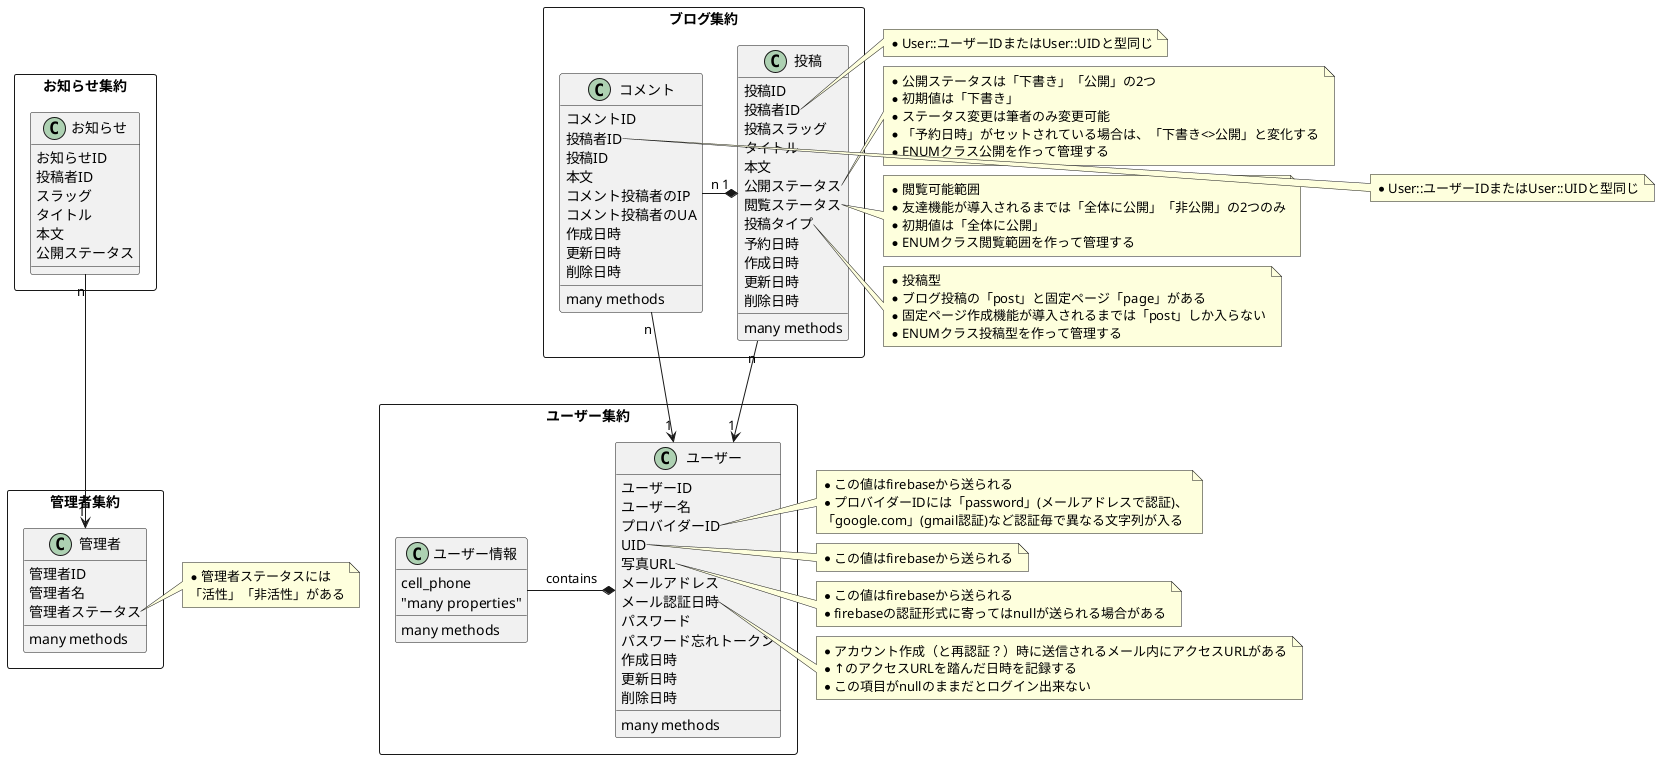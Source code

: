 @startuml
'https://plantuml.com/class-diagram

rectangle "ブログ集約" as BlogAggregation {
    class "投稿" as Post {
        {field} 投稿ID
        {field} 投稿者ID
        {field} 投稿スラッグ
        {field} タイトル
        {field} 本文
        {field} 公開ステータス
        {field} 閲覧ステータス
        {field} 投稿タイプ
        {field} 予約日時
        {field} 作成日時
        {field} 更新日時
        {field} 削除日時
        {method} many methods
    }
    class "コメント" as Comment {
        {field} コメントID
        {field} 投稿者ID
        {field} 投稿ID
        {field} 本文
        {field} コメント投稿者のIP
        {field} コメント投稿者のUA
        {field} 作成日時
        {field} 更新日時
        {field} 削除日時
        {method} many methods
    }
}

rectangle "お知らせ集約" as InformationAggregation {
    class "お知らせ" as Information {
        {field} お知らせID
        {field} 投稿者ID
        {field} スラッグ
        {field} タイトル
        {field} 本文
        {field} 公開ステータス
    }
}

rectangle "ユーザー集約" as UserAggregation {
    class "ユーザー" as User {
        {field} ユーザーID
        {field} ユーザー名
        {field} プロバイダーID
        {field} UID
        {field} 写真URL
        {field} メールアドレス
        {field} メール認証日時
        {field} パスワード
        {field} パスワード忘れトークン
        {field} 作成日時
        {field} 更新日時
        {field} 削除日時
        {method} many methods
    }
    class "ユーザー情報" as UserProfile {
        {field} cell_phone
        {field} "many properties"
        {method} many methods
    }
}

rectangle "管理者集約" as AdminAggregation {
    class "管理者" as Admin {
        {field} 管理者ID
        {field} 管理者名
        {field} 管理者ステータス
        {method} many methods
    }
}

note right of Admin::管理者ステータス
    * 管理者ステータスには
    「活性」「非活性」がある
end note

note right of User::プロバイダーID
    * この値はfirebaseから送られる
    * プロバイダーIDには「password」(メールアドレスで認証)、
    「google.com」(gmail認証)など認証毎で異なる文字列が入る
end note

note right of User::UID
    * この値はfirebaseから送られる
end note

note right of User::写真URL
    * この値はfirebaseから送られる
    * firebaseの認証形式に寄ってはnullが送られる場合がある
end note

note right of User::メール認証日時
    * アカウント作成（と再認証？）時に送信されるメール内にアクセスURLがある
    * ↑のアクセスURLを踏んだ日時を記録する
    * この項目がnullのままだとログイン出来ない
end note

note right of Post::投稿者ID
  * User::ユーザーIDまたはUser::UIDと型同じ
end note

note right of Post::公開ステータス
  * 公開ステータスは「下書き」「公開」の2つ
  * 初期値は「下書き」
  * ステータス変更は筆者のみ変更可能
  * 「予約日時」がセットされている場合は、「下書き<>公開」と変化する
  * ENUMクラス公開を作って管理する
end note

note right of Post::閲覧ステータス
  * 閲覧可能範囲
  * 友達機能が導入されるまでは「全体に公開」「非公開」の2つのみ
  * 初期値は「全体に公開」
  * ENUMクラス閲覧範囲を作って管理する
end note

note right of Post::投稿タイプ
  * 投稿型
  * ブログ投稿の「post」と固定ページ「page」がある
  * 固定ページ作成機能が導入されるまでは「post」しか入らない
  * ENUMクラス投稿型を作って管理する
end note

note right of Comment::投稿者ID
  * User::ユーザーIDまたはUser::UIDと型同じ
end note


Post "n" --> "1" User
Comment "n" --> "1" User
Comment "n" -* "1" Post
Information "n" --> "1" Admin
UserProfile -* User: contains

'note right of Diary
'  部分クラスがなくて成り立ちます。
'end note


@enduml
